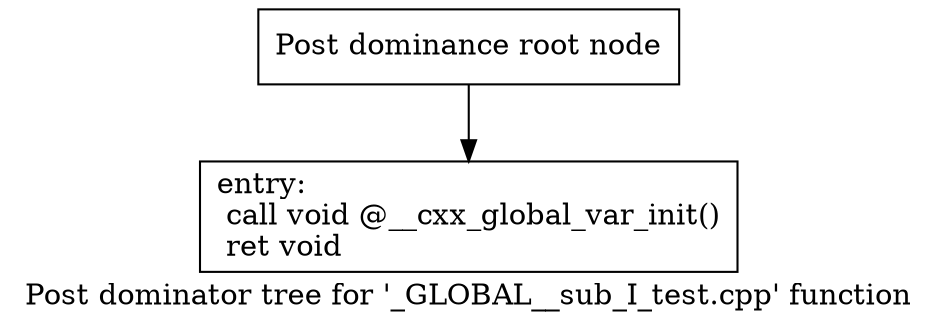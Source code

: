digraph "Post dominator tree for '_GLOBAL__sub_I_test.cpp' function" {
	label="Post dominator tree for '_GLOBAL__sub_I_test.cpp' function";

	Node0x274ee60 [shape=record,label="{Post dominance root node}"];
	Node0x274ee60 -> Node0x274f3b0;
	Node0x274f3b0 [shape=record,label="{entry:\l  call void @__cxx_global_var_init()\l  ret void\l}"];
}
